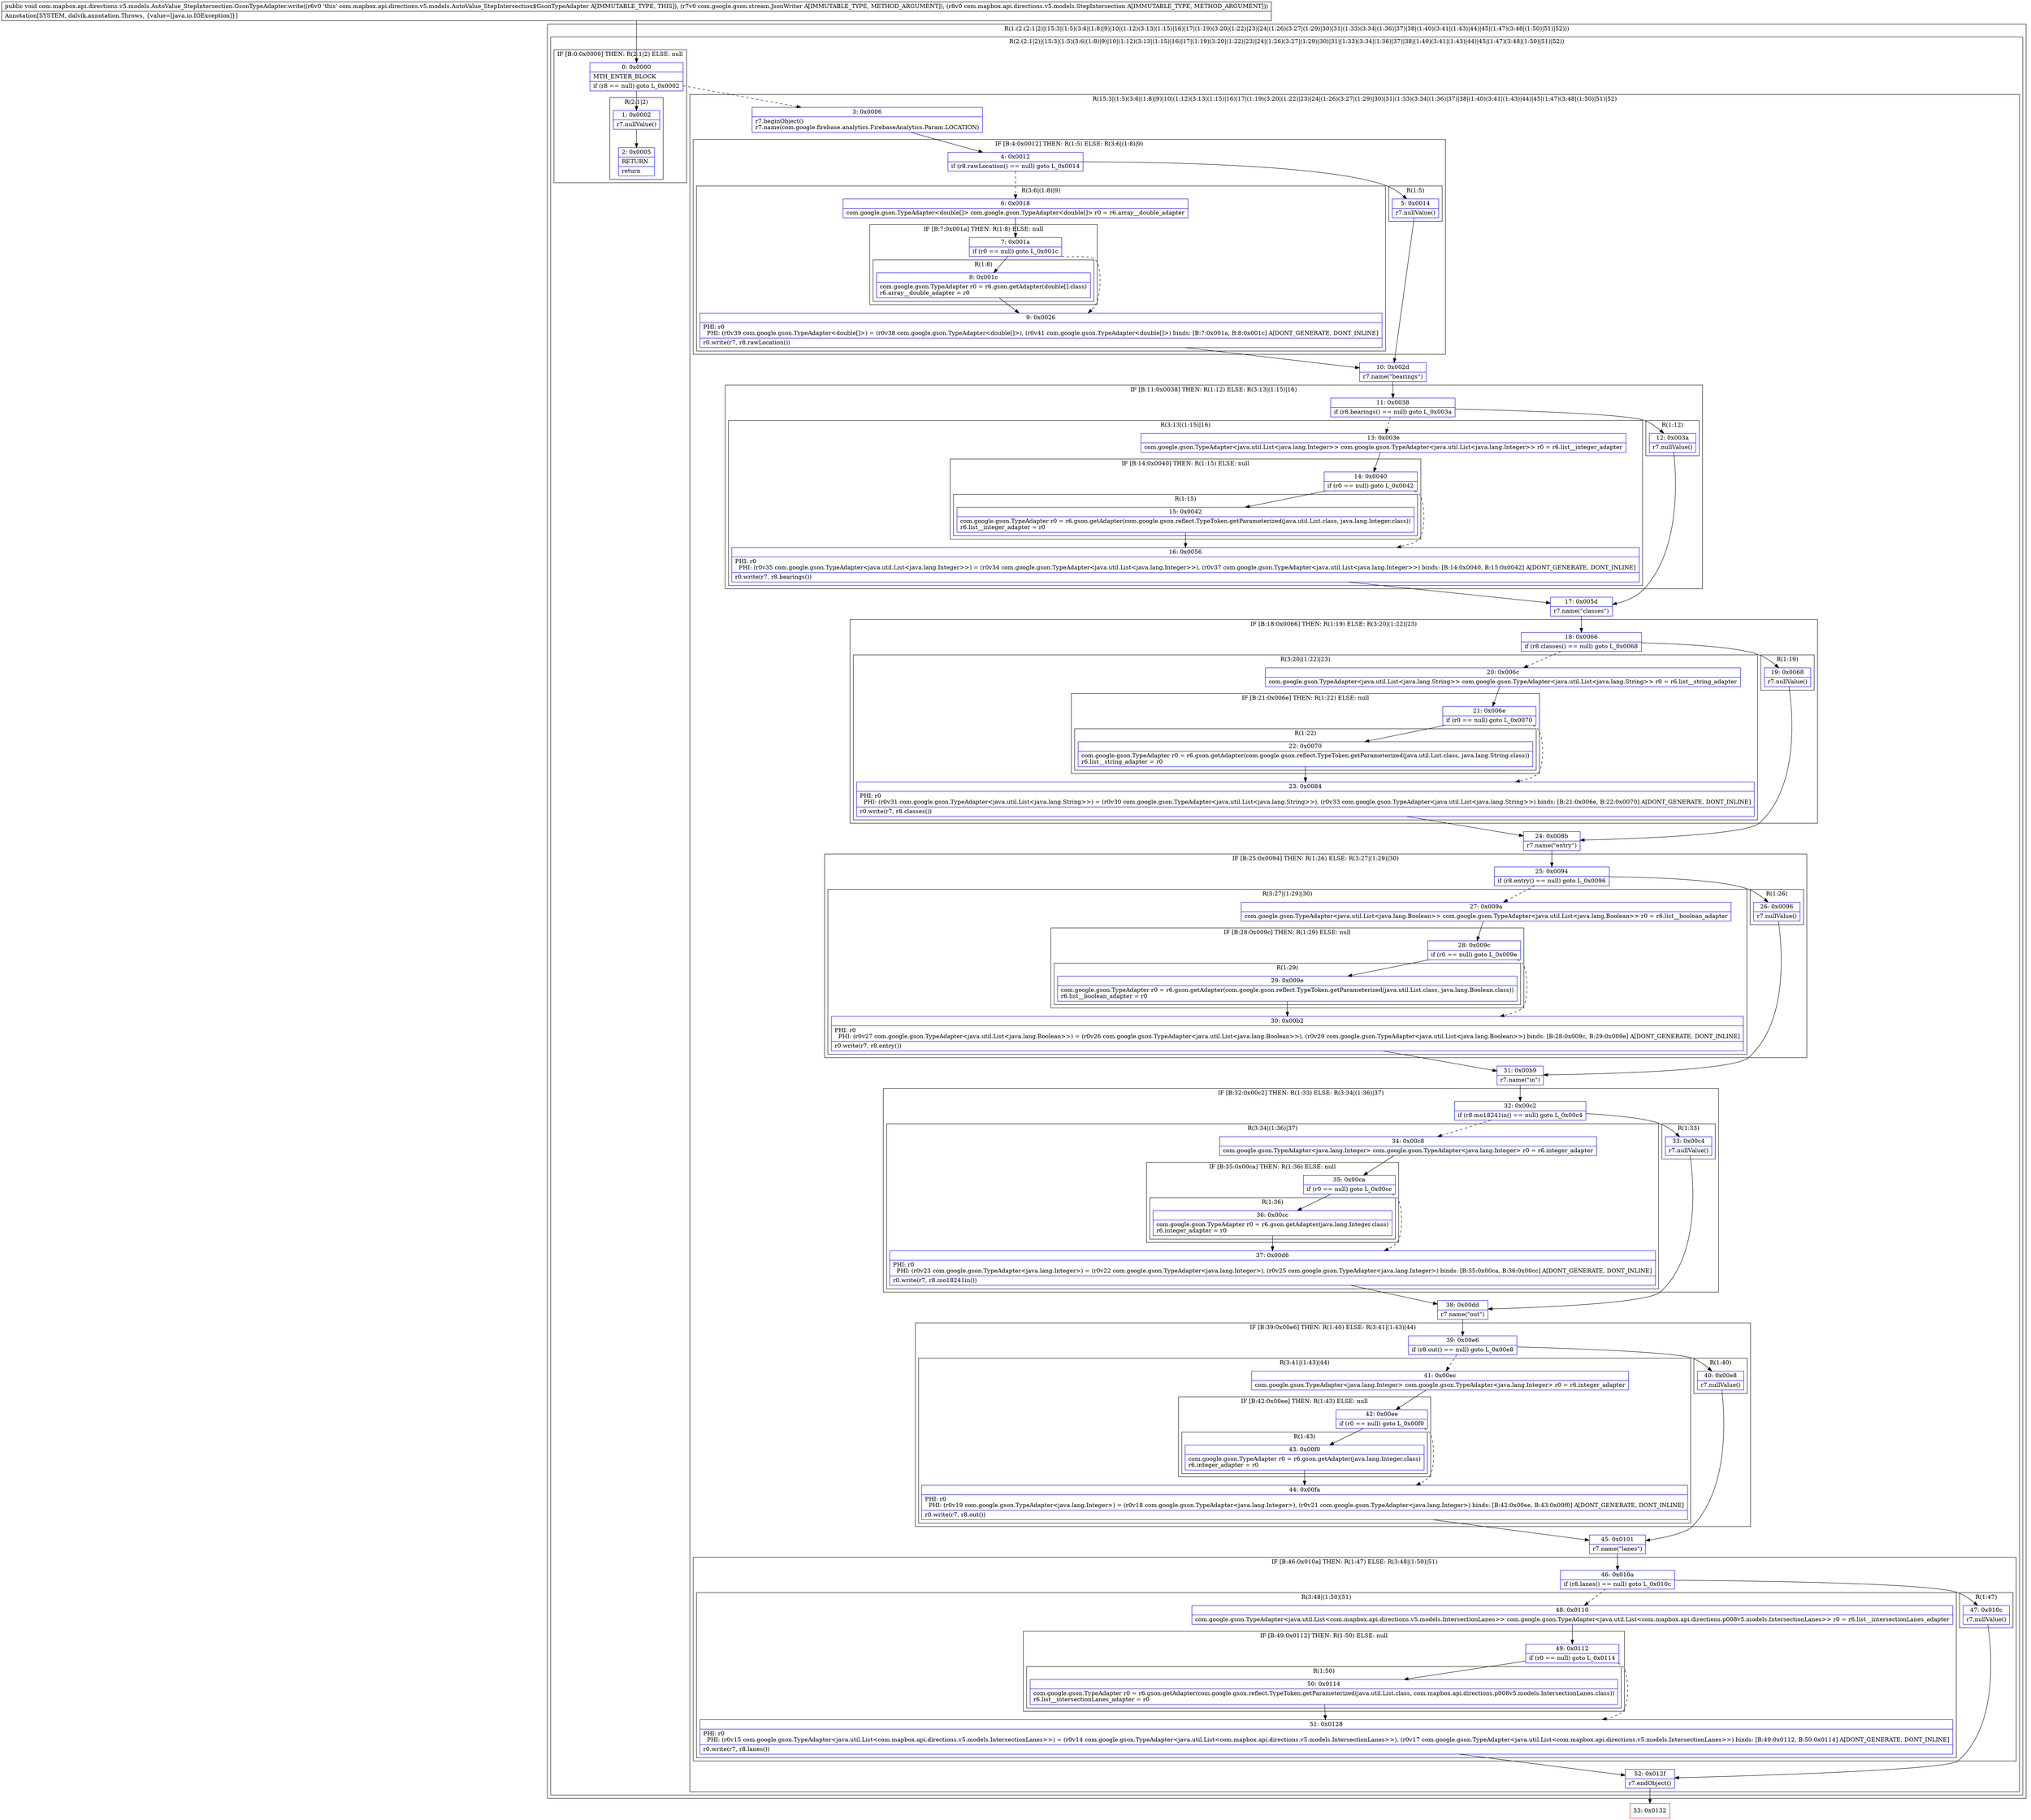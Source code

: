 digraph "CFG forcom.mapbox.api.directions.v5.models.AutoValue_StepIntersection.GsonTypeAdapter.write(Lcom\/google\/gson\/stream\/JsonWriter;Lcom\/mapbox\/api\/directions\/v5\/models\/StepIntersection;)V" {
subgraph cluster_Region_1501784511 {
label = "R(1:(2:(2:1|2)|(15:3|(1:5)(3:6|(1:8)|9)|10|(1:12)(3:13|(1:15)|16)|17|(1:19)(3:20|(1:22)|23)|24|(1:26)(3:27|(1:29)|30)|31|(1:33)(3:34|(1:36)|37)|38|(1:40)(3:41|(1:43)|44)|45|(1:47)(3:48|(1:50)|51)|52)))";
node [shape=record,color=blue];
subgraph cluster_Region_1774634768 {
label = "R(2:(2:1|2)|(15:3|(1:5)(3:6|(1:8)|9)|10|(1:12)(3:13|(1:15)|16)|17|(1:19)(3:20|(1:22)|23)|24|(1:26)(3:27|(1:29)|30)|31|(1:33)(3:34|(1:36)|37)|38|(1:40)(3:41|(1:43)|44)|45|(1:47)(3:48|(1:50)|51)|52))";
node [shape=record,color=blue];
subgraph cluster_IfRegion_1769284395 {
label = "IF [B:0:0x0000] THEN: R(2:1|2) ELSE: null";
node [shape=record,color=blue];
Node_0 [shape=record,label="{0\:\ 0x0000|MTH_ENTER_BLOCK\l|if (r8 == null) goto L_0x0002\l}"];
subgraph cluster_Region_1751383798 {
label = "R(2:1|2)";
node [shape=record,color=blue];
Node_1 [shape=record,label="{1\:\ 0x0002|r7.nullValue()\l}"];
Node_2 [shape=record,label="{2\:\ 0x0005|RETURN\l|return\l}"];
}
}
subgraph cluster_Region_711965908 {
label = "R(15:3|(1:5)(3:6|(1:8)|9)|10|(1:12)(3:13|(1:15)|16)|17|(1:19)(3:20|(1:22)|23)|24|(1:26)(3:27|(1:29)|30)|31|(1:33)(3:34|(1:36)|37)|38|(1:40)(3:41|(1:43)|44)|45|(1:47)(3:48|(1:50)|51)|52)";
node [shape=record,color=blue];
Node_3 [shape=record,label="{3\:\ 0x0006|r7.beginObject()\lr7.name(com.google.firebase.analytics.FirebaseAnalytics.Param.LOCATION)\l}"];
subgraph cluster_IfRegion_1968046286 {
label = "IF [B:4:0x0012] THEN: R(1:5) ELSE: R(3:6|(1:8)|9)";
node [shape=record,color=blue];
Node_4 [shape=record,label="{4\:\ 0x0012|if (r8.rawLocation() == null) goto L_0x0014\l}"];
subgraph cluster_Region_895617335 {
label = "R(1:5)";
node [shape=record,color=blue];
Node_5 [shape=record,label="{5\:\ 0x0014|r7.nullValue()\l}"];
}
subgraph cluster_Region_1955165047 {
label = "R(3:6|(1:8)|9)";
node [shape=record,color=blue];
Node_6 [shape=record,label="{6\:\ 0x0018|com.google.gson.TypeAdapter\<double[]\> com.google.gson.TypeAdapter\<double[]\> r0 = r6.array__double_adapter\l}"];
subgraph cluster_IfRegion_1134108296 {
label = "IF [B:7:0x001a] THEN: R(1:8) ELSE: null";
node [shape=record,color=blue];
Node_7 [shape=record,label="{7\:\ 0x001a|if (r0 == null) goto L_0x001c\l}"];
subgraph cluster_Region_1022758646 {
label = "R(1:8)";
node [shape=record,color=blue];
Node_8 [shape=record,label="{8\:\ 0x001c|com.google.gson.TypeAdapter r0 = r6.gson.getAdapter(double[].class)\lr6.array__double_adapter = r0\l}"];
}
}
Node_9 [shape=record,label="{9\:\ 0x0026|PHI: r0 \l  PHI: (r0v39 com.google.gson.TypeAdapter\<double[]\>) = (r0v38 com.google.gson.TypeAdapter\<double[]\>), (r0v41 com.google.gson.TypeAdapter\<double[]\>) binds: [B:7:0x001a, B:8:0x001c] A[DONT_GENERATE, DONT_INLINE]\l|r0.write(r7, r8.rawLocation())\l}"];
}
}
Node_10 [shape=record,label="{10\:\ 0x002d|r7.name(\"bearings\")\l}"];
subgraph cluster_IfRegion_1107412259 {
label = "IF [B:11:0x0038] THEN: R(1:12) ELSE: R(3:13|(1:15)|16)";
node [shape=record,color=blue];
Node_11 [shape=record,label="{11\:\ 0x0038|if (r8.bearings() == null) goto L_0x003a\l}"];
subgraph cluster_Region_366958763 {
label = "R(1:12)";
node [shape=record,color=blue];
Node_12 [shape=record,label="{12\:\ 0x003a|r7.nullValue()\l}"];
}
subgraph cluster_Region_1729487956 {
label = "R(3:13|(1:15)|16)";
node [shape=record,color=blue];
Node_13 [shape=record,label="{13\:\ 0x003e|com.google.gson.TypeAdapter\<java.util.List\<java.lang.Integer\>\> com.google.gson.TypeAdapter\<java.util.List\<java.lang.Integer\>\> r0 = r6.list__integer_adapter\l}"];
subgraph cluster_IfRegion_1852241686 {
label = "IF [B:14:0x0040] THEN: R(1:15) ELSE: null";
node [shape=record,color=blue];
Node_14 [shape=record,label="{14\:\ 0x0040|if (r0 == null) goto L_0x0042\l}"];
subgraph cluster_Region_116342759 {
label = "R(1:15)";
node [shape=record,color=blue];
Node_15 [shape=record,label="{15\:\ 0x0042|com.google.gson.TypeAdapter r0 = r6.gson.getAdapter(com.google.gson.reflect.TypeToken.getParameterized(java.util.List.class, java.lang.Integer.class))\lr6.list__integer_adapter = r0\l}"];
}
}
Node_16 [shape=record,label="{16\:\ 0x0056|PHI: r0 \l  PHI: (r0v35 com.google.gson.TypeAdapter\<java.util.List\<java.lang.Integer\>\>) = (r0v34 com.google.gson.TypeAdapter\<java.util.List\<java.lang.Integer\>\>), (r0v37 com.google.gson.TypeAdapter\<java.util.List\<java.lang.Integer\>\>) binds: [B:14:0x0040, B:15:0x0042] A[DONT_GENERATE, DONT_INLINE]\l|r0.write(r7, r8.bearings())\l}"];
}
}
Node_17 [shape=record,label="{17\:\ 0x005d|r7.name(\"classes\")\l}"];
subgraph cluster_IfRegion_269640366 {
label = "IF [B:18:0x0066] THEN: R(1:19) ELSE: R(3:20|(1:22)|23)";
node [shape=record,color=blue];
Node_18 [shape=record,label="{18\:\ 0x0066|if (r8.classes() == null) goto L_0x0068\l}"];
subgraph cluster_Region_899476010 {
label = "R(1:19)";
node [shape=record,color=blue];
Node_19 [shape=record,label="{19\:\ 0x0068|r7.nullValue()\l}"];
}
subgraph cluster_Region_482325645 {
label = "R(3:20|(1:22)|23)";
node [shape=record,color=blue];
Node_20 [shape=record,label="{20\:\ 0x006c|com.google.gson.TypeAdapter\<java.util.List\<java.lang.String\>\> com.google.gson.TypeAdapter\<java.util.List\<java.lang.String\>\> r0 = r6.list__string_adapter\l}"];
subgraph cluster_IfRegion_89388241 {
label = "IF [B:21:0x006e] THEN: R(1:22) ELSE: null";
node [shape=record,color=blue];
Node_21 [shape=record,label="{21\:\ 0x006e|if (r0 == null) goto L_0x0070\l}"];
subgraph cluster_Region_552141061 {
label = "R(1:22)";
node [shape=record,color=blue];
Node_22 [shape=record,label="{22\:\ 0x0070|com.google.gson.TypeAdapter r0 = r6.gson.getAdapter(com.google.gson.reflect.TypeToken.getParameterized(java.util.List.class, java.lang.String.class))\lr6.list__string_adapter = r0\l}"];
}
}
Node_23 [shape=record,label="{23\:\ 0x0084|PHI: r0 \l  PHI: (r0v31 com.google.gson.TypeAdapter\<java.util.List\<java.lang.String\>\>) = (r0v30 com.google.gson.TypeAdapter\<java.util.List\<java.lang.String\>\>), (r0v33 com.google.gson.TypeAdapter\<java.util.List\<java.lang.String\>\>) binds: [B:21:0x006e, B:22:0x0070] A[DONT_GENERATE, DONT_INLINE]\l|r0.write(r7, r8.classes())\l}"];
}
}
Node_24 [shape=record,label="{24\:\ 0x008b|r7.name(\"entry\")\l}"];
subgraph cluster_IfRegion_2046302567 {
label = "IF [B:25:0x0094] THEN: R(1:26) ELSE: R(3:27|(1:29)|30)";
node [shape=record,color=blue];
Node_25 [shape=record,label="{25\:\ 0x0094|if (r8.entry() == null) goto L_0x0096\l}"];
subgraph cluster_Region_369954035 {
label = "R(1:26)";
node [shape=record,color=blue];
Node_26 [shape=record,label="{26\:\ 0x0096|r7.nullValue()\l}"];
}
subgraph cluster_Region_1514980547 {
label = "R(3:27|(1:29)|30)";
node [shape=record,color=blue];
Node_27 [shape=record,label="{27\:\ 0x009a|com.google.gson.TypeAdapter\<java.util.List\<java.lang.Boolean\>\> com.google.gson.TypeAdapter\<java.util.List\<java.lang.Boolean\>\> r0 = r6.list__boolean_adapter\l}"];
subgraph cluster_IfRegion_1103395851 {
label = "IF [B:28:0x009c] THEN: R(1:29) ELSE: null";
node [shape=record,color=blue];
Node_28 [shape=record,label="{28\:\ 0x009c|if (r0 == null) goto L_0x009e\l}"];
subgraph cluster_Region_1403967015 {
label = "R(1:29)";
node [shape=record,color=blue];
Node_29 [shape=record,label="{29\:\ 0x009e|com.google.gson.TypeAdapter r0 = r6.gson.getAdapter(com.google.gson.reflect.TypeToken.getParameterized(java.util.List.class, java.lang.Boolean.class))\lr6.list__boolean_adapter = r0\l}"];
}
}
Node_30 [shape=record,label="{30\:\ 0x00b2|PHI: r0 \l  PHI: (r0v27 com.google.gson.TypeAdapter\<java.util.List\<java.lang.Boolean\>\>) = (r0v26 com.google.gson.TypeAdapter\<java.util.List\<java.lang.Boolean\>\>), (r0v29 com.google.gson.TypeAdapter\<java.util.List\<java.lang.Boolean\>\>) binds: [B:28:0x009c, B:29:0x009e] A[DONT_GENERATE, DONT_INLINE]\l|r0.write(r7, r8.entry())\l}"];
}
}
Node_31 [shape=record,label="{31\:\ 0x00b9|r7.name(\"in\")\l}"];
subgraph cluster_IfRegion_352914318 {
label = "IF [B:32:0x00c2] THEN: R(1:33) ELSE: R(3:34|(1:36)|37)";
node [shape=record,color=blue];
Node_32 [shape=record,label="{32\:\ 0x00c2|if (r8.mo18241in() == null) goto L_0x00c4\l}"];
subgraph cluster_Region_1192652479 {
label = "R(1:33)";
node [shape=record,color=blue];
Node_33 [shape=record,label="{33\:\ 0x00c4|r7.nullValue()\l}"];
}
subgraph cluster_Region_1698532063 {
label = "R(3:34|(1:36)|37)";
node [shape=record,color=blue];
Node_34 [shape=record,label="{34\:\ 0x00c8|com.google.gson.TypeAdapter\<java.lang.Integer\> com.google.gson.TypeAdapter\<java.lang.Integer\> r0 = r6.integer_adapter\l}"];
subgraph cluster_IfRegion_2081695320 {
label = "IF [B:35:0x00ca] THEN: R(1:36) ELSE: null";
node [shape=record,color=blue];
Node_35 [shape=record,label="{35\:\ 0x00ca|if (r0 == null) goto L_0x00cc\l}"];
subgraph cluster_Region_1425588241 {
label = "R(1:36)";
node [shape=record,color=blue];
Node_36 [shape=record,label="{36\:\ 0x00cc|com.google.gson.TypeAdapter r0 = r6.gson.getAdapter(java.lang.Integer.class)\lr6.integer_adapter = r0\l}"];
}
}
Node_37 [shape=record,label="{37\:\ 0x00d6|PHI: r0 \l  PHI: (r0v23 com.google.gson.TypeAdapter\<java.lang.Integer\>) = (r0v22 com.google.gson.TypeAdapter\<java.lang.Integer\>), (r0v25 com.google.gson.TypeAdapter\<java.lang.Integer\>) binds: [B:35:0x00ca, B:36:0x00cc] A[DONT_GENERATE, DONT_INLINE]\l|r0.write(r7, r8.mo18241in())\l}"];
}
}
Node_38 [shape=record,label="{38\:\ 0x00dd|r7.name(\"out\")\l}"];
subgraph cluster_IfRegion_2124182555 {
label = "IF [B:39:0x00e6] THEN: R(1:40) ELSE: R(3:41|(1:43)|44)";
node [shape=record,color=blue];
Node_39 [shape=record,label="{39\:\ 0x00e6|if (r8.out() == null) goto L_0x00e8\l}"];
subgraph cluster_Region_562607 {
label = "R(1:40)";
node [shape=record,color=blue];
Node_40 [shape=record,label="{40\:\ 0x00e8|r7.nullValue()\l}"];
}
subgraph cluster_Region_581069531 {
label = "R(3:41|(1:43)|44)";
node [shape=record,color=blue];
Node_41 [shape=record,label="{41\:\ 0x00ec|com.google.gson.TypeAdapter\<java.lang.Integer\> com.google.gson.TypeAdapter\<java.lang.Integer\> r0 = r6.integer_adapter\l}"];
subgraph cluster_IfRegion_275174170 {
label = "IF [B:42:0x00ee] THEN: R(1:43) ELSE: null";
node [shape=record,color=blue];
Node_42 [shape=record,label="{42\:\ 0x00ee|if (r0 == null) goto L_0x00f0\l}"];
subgraph cluster_Region_310859902 {
label = "R(1:43)";
node [shape=record,color=blue];
Node_43 [shape=record,label="{43\:\ 0x00f0|com.google.gson.TypeAdapter r0 = r6.gson.getAdapter(java.lang.Integer.class)\lr6.integer_adapter = r0\l}"];
}
}
Node_44 [shape=record,label="{44\:\ 0x00fa|PHI: r0 \l  PHI: (r0v19 com.google.gson.TypeAdapter\<java.lang.Integer\>) = (r0v18 com.google.gson.TypeAdapter\<java.lang.Integer\>), (r0v21 com.google.gson.TypeAdapter\<java.lang.Integer\>) binds: [B:42:0x00ee, B:43:0x00f0] A[DONT_GENERATE, DONT_INLINE]\l|r0.write(r7, r8.out())\l}"];
}
}
Node_45 [shape=record,label="{45\:\ 0x0101|r7.name(\"lanes\")\l}"];
subgraph cluster_IfRegion_1568717659 {
label = "IF [B:46:0x010a] THEN: R(1:47) ELSE: R(3:48|(1:50)|51)";
node [shape=record,color=blue];
Node_46 [shape=record,label="{46\:\ 0x010a|if (r8.lanes() == null) goto L_0x010c\l}"];
subgraph cluster_Region_689395138 {
label = "R(1:47)";
node [shape=record,color=blue];
Node_47 [shape=record,label="{47\:\ 0x010c|r7.nullValue()\l}"];
}
subgraph cluster_Region_1225732946 {
label = "R(3:48|(1:50)|51)";
node [shape=record,color=blue];
Node_48 [shape=record,label="{48\:\ 0x0110|com.google.gson.TypeAdapter\<java.util.List\<com.mapbox.api.directions.v5.models.IntersectionLanes\>\> com.google.gson.TypeAdapter\<java.util.List\<com.mapbox.api.directions.p008v5.models.IntersectionLanes\>\> r0 = r6.list__intersectionLanes_adapter\l}"];
subgraph cluster_IfRegion_1233618220 {
label = "IF [B:49:0x0112] THEN: R(1:50) ELSE: null";
node [shape=record,color=blue];
Node_49 [shape=record,label="{49\:\ 0x0112|if (r0 == null) goto L_0x0114\l}"];
subgraph cluster_Region_179374670 {
label = "R(1:50)";
node [shape=record,color=blue];
Node_50 [shape=record,label="{50\:\ 0x0114|com.google.gson.TypeAdapter r0 = r6.gson.getAdapter(com.google.gson.reflect.TypeToken.getParameterized(java.util.List.class, com.mapbox.api.directions.p008v5.models.IntersectionLanes.class))\lr6.list__intersectionLanes_adapter = r0\l}"];
}
}
Node_51 [shape=record,label="{51\:\ 0x0128|PHI: r0 \l  PHI: (r0v15 com.google.gson.TypeAdapter\<java.util.List\<com.mapbox.api.directions.v5.models.IntersectionLanes\>\>) = (r0v14 com.google.gson.TypeAdapter\<java.util.List\<com.mapbox.api.directions.v5.models.IntersectionLanes\>\>), (r0v17 com.google.gson.TypeAdapter\<java.util.List\<com.mapbox.api.directions.v5.models.IntersectionLanes\>\>) binds: [B:49:0x0112, B:50:0x0114] A[DONT_GENERATE, DONT_INLINE]\l|r0.write(r7, r8.lanes())\l}"];
}
}
Node_52 [shape=record,label="{52\:\ 0x012f|r7.endObject()\l}"];
}
}
}
Node_53 [shape=record,color=red,label="{53\:\ 0x0132}"];
MethodNode[shape=record,label="{public void com.mapbox.api.directions.v5.models.AutoValue_StepIntersection.GsonTypeAdapter.write((r6v0 'this' com.mapbox.api.directions.v5.models.AutoValue_StepIntersection$GsonTypeAdapter A[IMMUTABLE_TYPE, THIS]), (r7v0 com.google.gson.stream.JsonWriter A[IMMUTABLE_TYPE, METHOD_ARGUMENT]), (r8v0 com.mapbox.api.directions.v5.models.StepIntersection A[IMMUTABLE_TYPE, METHOD_ARGUMENT]))  | Annotation[SYSTEM, dalvik.annotation.Throws, \{value=[java.io.IOException]\}]\l}"];
MethodNode -> Node_0;
Node_0 -> Node_1;
Node_0 -> Node_3[style=dashed];
Node_1 -> Node_2;
Node_3 -> Node_4;
Node_4 -> Node_5;
Node_4 -> Node_6[style=dashed];
Node_5 -> Node_10;
Node_6 -> Node_7;
Node_7 -> Node_8;
Node_7 -> Node_9[style=dashed];
Node_8 -> Node_9;
Node_9 -> Node_10;
Node_10 -> Node_11;
Node_11 -> Node_12;
Node_11 -> Node_13[style=dashed];
Node_12 -> Node_17;
Node_13 -> Node_14;
Node_14 -> Node_15;
Node_14 -> Node_16[style=dashed];
Node_15 -> Node_16;
Node_16 -> Node_17;
Node_17 -> Node_18;
Node_18 -> Node_19;
Node_18 -> Node_20[style=dashed];
Node_19 -> Node_24;
Node_20 -> Node_21;
Node_21 -> Node_22;
Node_21 -> Node_23[style=dashed];
Node_22 -> Node_23;
Node_23 -> Node_24;
Node_24 -> Node_25;
Node_25 -> Node_26;
Node_25 -> Node_27[style=dashed];
Node_26 -> Node_31;
Node_27 -> Node_28;
Node_28 -> Node_29;
Node_28 -> Node_30[style=dashed];
Node_29 -> Node_30;
Node_30 -> Node_31;
Node_31 -> Node_32;
Node_32 -> Node_33;
Node_32 -> Node_34[style=dashed];
Node_33 -> Node_38;
Node_34 -> Node_35;
Node_35 -> Node_36;
Node_35 -> Node_37[style=dashed];
Node_36 -> Node_37;
Node_37 -> Node_38;
Node_38 -> Node_39;
Node_39 -> Node_40;
Node_39 -> Node_41[style=dashed];
Node_40 -> Node_45;
Node_41 -> Node_42;
Node_42 -> Node_43;
Node_42 -> Node_44[style=dashed];
Node_43 -> Node_44;
Node_44 -> Node_45;
Node_45 -> Node_46;
Node_46 -> Node_47;
Node_46 -> Node_48[style=dashed];
Node_47 -> Node_52;
Node_48 -> Node_49;
Node_49 -> Node_50;
Node_49 -> Node_51[style=dashed];
Node_50 -> Node_51;
Node_51 -> Node_52;
Node_52 -> Node_53;
}


